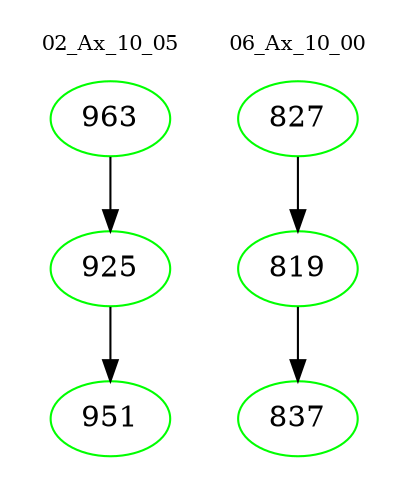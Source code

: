digraph{
subgraph cluster_0 {
color = white
label = "02_Ax_10_05";
fontsize=10;
T0_963 [label="963", color="green"]
T0_963 -> T0_925 [color="black"]
T0_925 [label="925", color="green"]
T0_925 -> T0_951 [color="black"]
T0_951 [label="951", color="green"]
}
subgraph cluster_1 {
color = white
label = "06_Ax_10_00";
fontsize=10;
T1_827 [label="827", color="green"]
T1_827 -> T1_819 [color="black"]
T1_819 [label="819", color="green"]
T1_819 -> T1_837 [color="black"]
T1_837 [label="837", color="green"]
}
}
